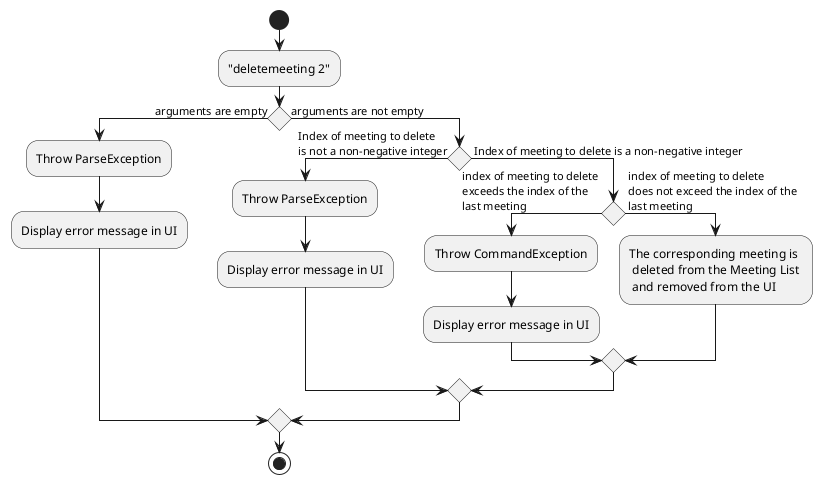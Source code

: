 @startuml
'https://plantuml.com/activity-diagram-beta

start
:"deletemeeting 2";

if () then (arguments are empty)
    :Throw ParseException;
    :Display error message in UI;
else (arguments are not empty)
    if () then ( Index of meeting to delete \n is not a non-negative integer)
        :Throw ParseException;
        :Display error message in UI;
    else ( Index of meeting to delete is a non-negative integer)
        if () then ( index of meeting to delete \n exceeds the index of the \n last meeting)
            :Throw CommandException;
            :Display error message in UI;
        else ( index of meeting to delete \n does not exceed the index of the \n last meeting)
            :The corresponding meeting is \n deleted from the Meeting List \n and removed from the UI;
        endif
    endif
endif

stop

@enduml
